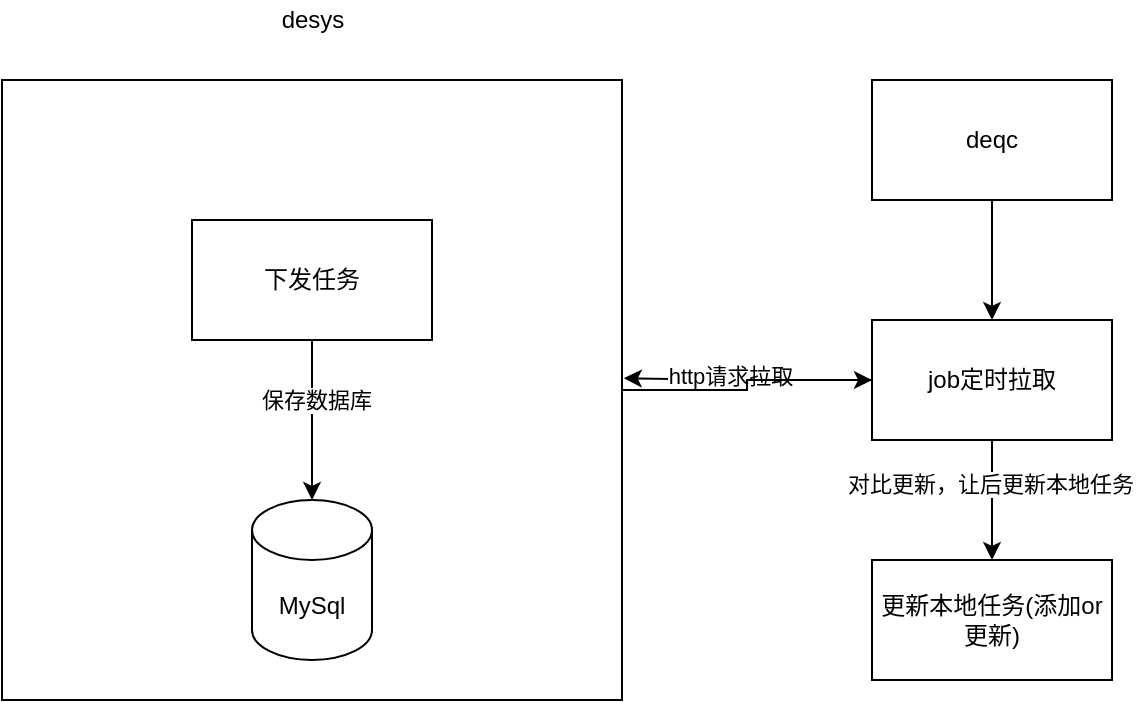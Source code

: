 <mxfile version="14.5.1" type="github">
  <diagram id="j8GE4RQKSZCgPIXTIdFi" name="Page-1">
    <mxGraphModel dx="1127" dy="771" grid="1" gridSize="10" guides="1" tooltips="1" connect="1" arrows="1" fold="1" page="1" pageScale="1" pageWidth="827" pageHeight="1169" math="0" shadow="0">
      <root>
        <mxCell id="0" />
        <mxCell id="1" parent="0" />
        <mxCell id="6EcpN162SlFqgvWLI8rP-2" value="" style="group" vertex="1" connectable="0" parent="1">
          <mxGeometry x="125" y="160" width="555" height="350" as="geometry" />
        </mxCell>
        <mxCell id="gFtA8g6Rq-OLYs5up7ow-9" value="" style="whiteSpace=wrap;html=1;aspect=fixed;" parent="6EcpN162SlFqgvWLI8rP-2" vertex="1">
          <mxGeometry y="40" width="310" height="310" as="geometry" />
        </mxCell>
        <mxCell id="gFtA8g6Rq-OLYs5up7ow-2" value="MySql" style="shape=cylinder3;whiteSpace=wrap;html=1;boundedLbl=1;backgroundOutline=1;size=15;" parent="6EcpN162SlFqgvWLI8rP-2" vertex="1">
          <mxGeometry x="125" y="250" width="60" height="80" as="geometry" />
        </mxCell>
        <mxCell id="gFtA8g6Rq-OLYs5up7ow-7" value="" style="edgeStyle=orthogonalEdgeStyle;rounded=0;orthogonalLoop=1;jettySize=auto;html=1;" parent="6EcpN162SlFqgvWLI8rP-2" source="gFtA8g6Rq-OLYs5up7ow-4" target="gFtA8g6Rq-OLYs5up7ow-2" edge="1">
          <mxGeometry relative="1" as="geometry" />
        </mxCell>
        <mxCell id="gFtA8g6Rq-OLYs5up7ow-8" value="保存数据库" style="edgeLabel;html=1;align=center;verticalAlign=middle;resizable=0;points=[];" parent="gFtA8g6Rq-OLYs5up7ow-7" vertex="1" connectable="0">
          <mxGeometry x="-0.25" y="2" relative="1" as="geometry">
            <mxPoint as="offset" />
          </mxGeometry>
        </mxCell>
        <mxCell id="gFtA8g6Rq-OLYs5up7ow-4" value="下发任务" style="rounded=0;whiteSpace=wrap;html=1;" parent="6EcpN162SlFqgvWLI8rP-2" vertex="1">
          <mxGeometry x="95" y="110" width="120" height="60" as="geometry" />
        </mxCell>
        <mxCell id="gFtA8g6Rq-OLYs5up7ow-11" value="desys" style="text;html=1;align=center;verticalAlign=middle;resizable=0;points=[];autosize=1;" parent="6EcpN162SlFqgvWLI8rP-2" vertex="1">
          <mxGeometry x="130" width="50" height="20" as="geometry" />
        </mxCell>
        <mxCell id="gFtA8g6Rq-OLYs5up7ow-12" value="deqc" style="rounded=0;whiteSpace=wrap;html=1;" parent="6EcpN162SlFqgvWLI8rP-2" vertex="1">
          <mxGeometry x="435" y="40" width="120" height="60" as="geometry" />
        </mxCell>
        <mxCell id="gFtA8g6Rq-OLYs5up7ow-15" style="edgeStyle=orthogonalEdgeStyle;rounded=0;orthogonalLoop=1;jettySize=auto;html=1;entryX=1.003;entryY=0.481;entryDx=0;entryDy=0;entryPerimeter=0;" parent="6EcpN162SlFqgvWLI8rP-2" source="gFtA8g6Rq-OLYs5up7ow-13" target="gFtA8g6Rq-OLYs5up7ow-9" edge="1">
          <mxGeometry relative="1" as="geometry" />
        </mxCell>
        <mxCell id="gFtA8g6Rq-OLYs5up7ow-16" value="http请求拉取" style="edgeLabel;html=1;align=center;verticalAlign=middle;resizable=0;points=[];" parent="gFtA8g6Rq-OLYs5up7ow-15" vertex="1" connectable="0">
          <mxGeometry x="0.151" y="-1" relative="1" as="geometry">
            <mxPoint as="offset" />
          </mxGeometry>
        </mxCell>
        <mxCell id="gFtA8g6Rq-OLYs5up7ow-13" value="job定时拉取" style="rounded=0;whiteSpace=wrap;html=1;" parent="6EcpN162SlFqgvWLI8rP-2" vertex="1">
          <mxGeometry x="435" y="160" width="120" height="60" as="geometry" />
        </mxCell>
        <mxCell id="gFtA8g6Rq-OLYs5up7ow-20" style="edgeStyle=orthogonalEdgeStyle;rounded=0;orthogonalLoop=1;jettySize=auto;html=1;" parent="6EcpN162SlFqgvWLI8rP-2" source="gFtA8g6Rq-OLYs5up7ow-9" target="gFtA8g6Rq-OLYs5up7ow-13" edge="1">
          <mxGeometry relative="1" as="geometry" />
        </mxCell>
        <mxCell id="gFtA8g6Rq-OLYs5up7ow-14" value="" style="edgeStyle=orthogonalEdgeStyle;rounded=0;orthogonalLoop=1;jettySize=auto;html=1;" parent="6EcpN162SlFqgvWLI8rP-2" source="gFtA8g6Rq-OLYs5up7ow-12" target="gFtA8g6Rq-OLYs5up7ow-13" edge="1">
          <mxGeometry relative="1" as="geometry" />
        </mxCell>
        <mxCell id="gFtA8g6Rq-OLYs5up7ow-18" value="更新本地任务(添加or更新)" style="rounded=0;whiteSpace=wrap;html=1;" parent="6EcpN162SlFqgvWLI8rP-2" vertex="1">
          <mxGeometry x="435" y="280" width="120" height="60" as="geometry" />
        </mxCell>
        <mxCell id="gFtA8g6Rq-OLYs5up7ow-21" style="edgeStyle=orthogonalEdgeStyle;rounded=0;orthogonalLoop=1;jettySize=auto;html=1;" parent="6EcpN162SlFqgvWLI8rP-2" source="gFtA8g6Rq-OLYs5up7ow-13" target="gFtA8g6Rq-OLYs5up7ow-18" edge="1">
          <mxGeometry relative="1" as="geometry" />
        </mxCell>
        <mxCell id="gFtA8g6Rq-OLYs5up7ow-22" value="对比更新，让后更新本地任务" style="edgeLabel;html=1;align=center;verticalAlign=middle;resizable=0;points=[];" parent="gFtA8g6Rq-OLYs5up7ow-21" vertex="1" connectable="0">
          <mxGeometry x="-0.267" y="-1" relative="1" as="geometry">
            <mxPoint as="offset" />
          </mxGeometry>
        </mxCell>
      </root>
    </mxGraphModel>
  </diagram>
</mxfile>
